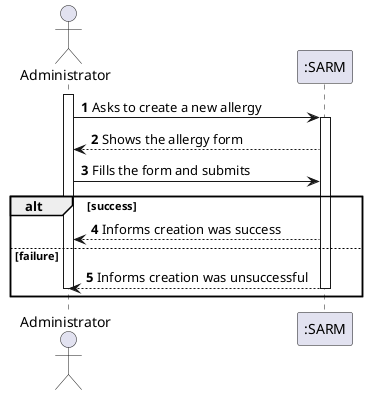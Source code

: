 @startuml
'https://plantuml.com/sequence-diagram

autonumber


actor "Administrator" as admin

participant ":SARM" as sys

activate admin

admin -> sys : Asks to create a new allergy

activate sys

sys --> admin : Shows the allergy form

admin -> sys: Fills the form and submits

alt success

sys --> admin : Informs creation was success

else failure

sys --> admin : Informs creation was unsuccessful

deactivate sys
deactivate admin

end

@enduml